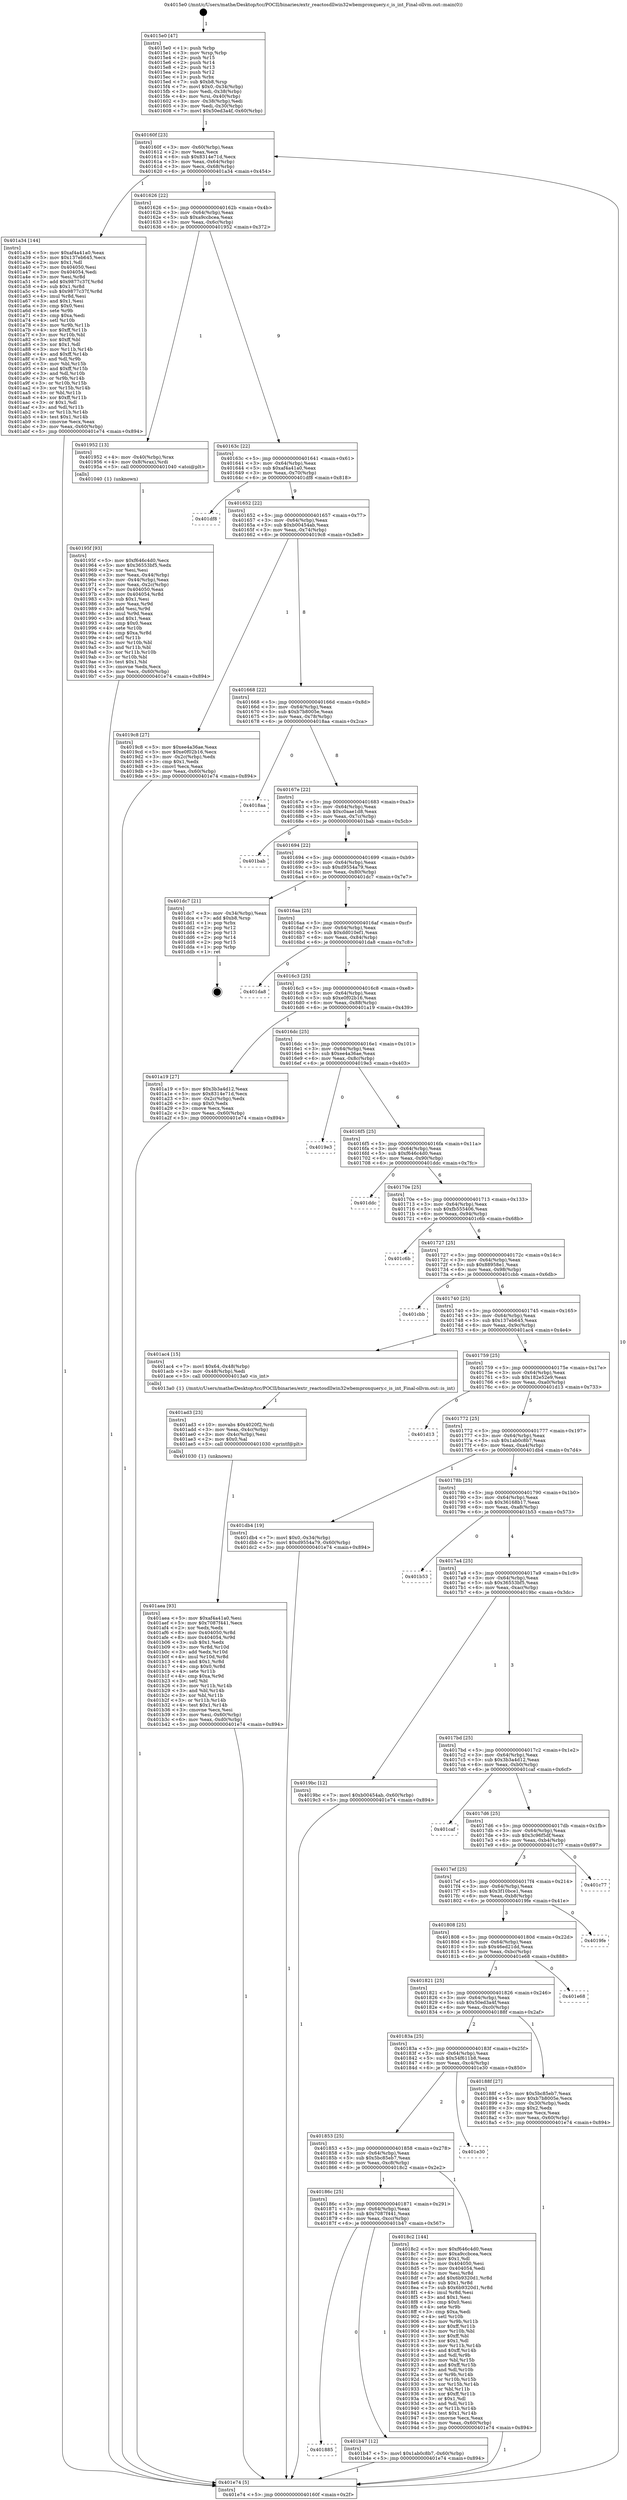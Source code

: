 digraph "0x4015e0" {
  label = "0x4015e0 (/mnt/c/Users/mathe/Desktop/tcc/POCII/binaries/extr_reactosdllwin32wbemproxquery.c_is_int_Final-ollvm.out::main(0))"
  labelloc = "t"
  node[shape=record]

  Entry [label="",width=0.3,height=0.3,shape=circle,fillcolor=black,style=filled]
  "0x40160f" [label="{
     0x40160f [23]\l
     | [instrs]\l
     &nbsp;&nbsp;0x40160f \<+3\>: mov -0x60(%rbp),%eax\l
     &nbsp;&nbsp;0x401612 \<+2\>: mov %eax,%ecx\l
     &nbsp;&nbsp;0x401614 \<+6\>: sub $0x8314e71d,%ecx\l
     &nbsp;&nbsp;0x40161a \<+3\>: mov %eax,-0x64(%rbp)\l
     &nbsp;&nbsp;0x40161d \<+3\>: mov %ecx,-0x68(%rbp)\l
     &nbsp;&nbsp;0x401620 \<+6\>: je 0000000000401a34 \<main+0x454\>\l
  }"]
  "0x401a34" [label="{
     0x401a34 [144]\l
     | [instrs]\l
     &nbsp;&nbsp;0x401a34 \<+5\>: mov $0xaf4a41a0,%eax\l
     &nbsp;&nbsp;0x401a39 \<+5\>: mov $0x137eb645,%ecx\l
     &nbsp;&nbsp;0x401a3e \<+2\>: mov $0x1,%dl\l
     &nbsp;&nbsp;0x401a40 \<+7\>: mov 0x404050,%esi\l
     &nbsp;&nbsp;0x401a47 \<+7\>: mov 0x404054,%edi\l
     &nbsp;&nbsp;0x401a4e \<+3\>: mov %esi,%r8d\l
     &nbsp;&nbsp;0x401a51 \<+7\>: add $0x9877c37f,%r8d\l
     &nbsp;&nbsp;0x401a58 \<+4\>: sub $0x1,%r8d\l
     &nbsp;&nbsp;0x401a5c \<+7\>: sub $0x9877c37f,%r8d\l
     &nbsp;&nbsp;0x401a63 \<+4\>: imul %r8d,%esi\l
     &nbsp;&nbsp;0x401a67 \<+3\>: and $0x1,%esi\l
     &nbsp;&nbsp;0x401a6a \<+3\>: cmp $0x0,%esi\l
     &nbsp;&nbsp;0x401a6d \<+4\>: sete %r9b\l
     &nbsp;&nbsp;0x401a71 \<+3\>: cmp $0xa,%edi\l
     &nbsp;&nbsp;0x401a74 \<+4\>: setl %r10b\l
     &nbsp;&nbsp;0x401a78 \<+3\>: mov %r9b,%r11b\l
     &nbsp;&nbsp;0x401a7b \<+4\>: xor $0xff,%r11b\l
     &nbsp;&nbsp;0x401a7f \<+3\>: mov %r10b,%bl\l
     &nbsp;&nbsp;0x401a82 \<+3\>: xor $0xff,%bl\l
     &nbsp;&nbsp;0x401a85 \<+3\>: xor $0x1,%dl\l
     &nbsp;&nbsp;0x401a88 \<+3\>: mov %r11b,%r14b\l
     &nbsp;&nbsp;0x401a8b \<+4\>: and $0xff,%r14b\l
     &nbsp;&nbsp;0x401a8f \<+3\>: and %dl,%r9b\l
     &nbsp;&nbsp;0x401a92 \<+3\>: mov %bl,%r15b\l
     &nbsp;&nbsp;0x401a95 \<+4\>: and $0xff,%r15b\l
     &nbsp;&nbsp;0x401a99 \<+3\>: and %dl,%r10b\l
     &nbsp;&nbsp;0x401a9c \<+3\>: or %r9b,%r14b\l
     &nbsp;&nbsp;0x401a9f \<+3\>: or %r10b,%r15b\l
     &nbsp;&nbsp;0x401aa2 \<+3\>: xor %r15b,%r14b\l
     &nbsp;&nbsp;0x401aa5 \<+3\>: or %bl,%r11b\l
     &nbsp;&nbsp;0x401aa8 \<+4\>: xor $0xff,%r11b\l
     &nbsp;&nbsp;0x401aac \<+3\>: or $0x1,%dl\l
     &nbsp;&nbsp;0x401aaf \<+3\>: and %dl,%r11b\l
     &nbsp;&nbsp;0x401ab2 \<+3\>: or %r11b,%r14b\l
     &nbsp;&nbsp;0x401ab5 \<+4\>: test $0x1,%r14b\l
     &nbsp;&nbsp;0x401ab9 \<+3\>: cmovne %ecx,%eax\l
     &nbsp;&nbsp;0x401abc \<+3\>: mov %eax,-0x60(%rbp)\l
     &nbsp;&nbsp;0x401abf \<+5\>: jmp 0000000000401e74 \<main+0x894\>\l
  }"]
  "0x401626" [label="{
     0x401626 [22]\l
     | [instrs]\l
     &nbsp;&nbsp;0x401626 \<+5\>: jmp 000000000040162b \<main+0x4b\>\l
     &nbsp;&nbsp;0x40162b \<+3\>: mov -0x64(%rbp),%eax\l
     &nbsp;&nbsp;0x40162e \<+5\>: sub $0xa9ccbcea,%eax\l
     &nbsp;&nbsp;0x401633 \<+3\>: mov %eax,-0x6c(%rbp)\l
     &nbsp;&nbsp;0x401636 \<+6\>: je 0000000000401952 \<main+0x372\>\l
  }"]
  Exit [label="",width=0.3,height=0.3,shape=circle,fillcolor=black,style=filled,peripheries=2]
  "0x401952" [label="{
     0x401952 [13]\l
     | [instrs]\l
     &nbsp;&nbsp;0x401952 \<+4\>: mov -0x40(%rbp),%rax\l
     &nbsp;&nbsp;0x401956 \<+4\>: mov 0x8(%rax),%rdi\l
     &nbsp;&nbsp;0x40195a \<+5\>: call 0000000000401040 \<atoi@plt\>\l
     | [calls]\l
     &nbsp;&nbsp;0x401040 \{1\} (unknown)\l
  }"]
  "0x40163c" [label="{
     0x40163c [22]\l
     | [instrs]\l
     &nbsp;&nbsp;0x40163c \<+5\>: jmp 0000000000401641 \<main+0x61\>\l
     &nbsp;&nbsp;0x401641 \<+3\>: mov -0x64(%rbp),%eax\l
     &nbsp;&nbsp;0x401644 \<+5\>: sub $0xaf4a41a0,%eax\l
     &nbsp;&nbsp;0x401649 \<+3\>: mov %eax,-0x70(%rbp)\l
     &nbsp;&nbsp;0x40164c \<+6\>: je 0000000000401df8 \<main+0x818\>\l
  }"]
  "0x401885" [label="{
     0x401885\l
  }", style=dashed]
  "0x401df8" [label="{
     0x401df8\l
  }", style=dashed]
  "0x401652" [label="{
     0x401652 [22]\l
     | [instrs]\l
     &nbsp;&nbsp;0x401652 \<+5\>: jmp 0000000000401657 \<main+0x77\>\l
     &nbsp;&nbsp;0x401657 \<+3\>: mov -0x64(%rbp),%eax\l
     &nbsp;&nbsp;0x40165a \<+5\>: sub $0xb00454ab,%eax\l
     &nbsp;&nbsp;0x40165f \<+3\>: mov %eax,-0x74(%rbp)\l
     &nbsp;&nbsp;0x401662 \<+6\>: je 00000000004019c8 \<main+0x3e8\>\l
  }"]
  "0x401b47" [label="{
     0x401b47 [12]\l
     | [instrs]\l
     &nbsp;&nbsp;0x401b47 \<+7\>: movl $0x1ab0c8b7,-0x60(%rbp)\l
     &nbsp;&nbsp;0x401b4e \<+5\>: jmp 0000000000401e74 \<main+0x894\>\l
  }"]
  "0x4019c8" [label="{
     0x4019c8 [27]\l
     | [instrs]\l
     &nbsp;&nbsp;0x4019c8 \<+5\>: mov $0xee4a36ae,%eax\l
     &nbsp;&nbsp;0x4019cd \<+5\>: mov $0xe0f02b16,%ecx\l
     &nbsp;&nbsp;0x4019d2 \<+3\>: mov -0x2c(%rbp),%edx\l
     &nbsp;&nbsp;0x4019d5 \<+3\>: cmp $0x1,%edx\l
     &nbsp;&nbsp;0x4019d8 \<+3\>: cmovl %ecx,%eax\l
     &nbsp;&nbsp;0x4019db \<+3\>: mov %eax,-0x60(%rbp)\l
     &nbsp;&nbsp;0x4019de \<+5\>: jmp 0000000000401e74 \<main+0x894\>\l
  }"]
  "0x401668" [label="{
     0x401668 [22]\l
     | [instrs]\l
     &nbsp;&nbsp;0x401668 \<+5\>: jmp 000000000040166d \<main+0x8d\>\l
     &nbsp;&nbsp;0x40166d \<+3\>: mov -0x64(%rbp),%eax\l
     &nbsp;&nbsp;0x401670 \<+5\>: sub $0xb7b8005e,%eax\l
     &nbsp;&nbsp;0x401675 \<+3\>: mov %eax,-0x78(%rbp)\l
     &nbsp;&nbsp;0x401678 \<+6\>: je 00000000004018aa \<main+0x2ca\>\l
  }"]
  "0x401aea" [label="{
     0x401aea [93]\l
     | [instrs]\l
     &nbsp;&nbsp;0x401aea \<+5\>: mov $0xaf4a41a0,%esi\l
     &nbsp;&nbsp;0x401aef \<+5\>: mov $0x7087f441,%ecx\l
     &nbsp;&nbsp;0x401af4 \<+2\>: xor %edx,%edx\l
     &nbsp;&nbsp;0x401af6 \<+8\>: mov 0x404050,%r8d\l
     &nbsp;&nbsp;0x401afe \<+8\>: mov 0x404054,%r9d\l
     &nbsp;&nbsp;0x401b06 \<+3\>: sub $0x1,%edx\l
     &nbsp;&nbsp;0x401b09 \<+3\>: mov %r8d,%r10d\l
     &nbsp;&nbsp;0x401b0c \<+3\>: add %edx,%r10d\l
     &nbsp;&nbsp;0x401b0f \<+4\>: imul %r10d,%r8d\l
     &nbsp;&nbsp;0x401b13 \<+4\>: and $0x1,%r8d\l
     &nbsp;&nbsp;0x401b17 \<+4\>: cmp $0x0,%r8d\l
     &nbsp;&nbsp;0x401b1b \<+4\>: sete %r11b\l
     &nbsp;&nbsp;0x401b1f \<+4\>: cmp $0xa,%r9d\l
     &nbsp;&nbsp;0x401b23 \<+3\>: setl %bl\l
     &nbsp;&nbsp;0x401b26 \<+3\>: mov %r11b,%r14b\l
     &nbsp;&nbsp;0x401b29 \<+3\>: and %bl,%r14b\l
     &nbsp;&nbsp;0x401b2c \<+3\>: xor %bl,%r11b\l
     &nbsp;&nbsp;0x401b2f \<+3\>: or %r11b,%r14b\l
     &nbsp;&nbsp;0x401b32 \<+4\>: test $0x1,%r14b\l
     &nbsp;&nbsp;0x401b36 \<+3\>: cmovne %ecx,%esi\l
     &nbsp;&nbsp;0x401b39 \<+3\>: mov %esi,-0x60(%rbp)\l
     &nbsp;&nbsp;0x401b3c \<+6\>: mov %eax,-0xd0(%rbp)\l
     &nbsp;&nbsp;0x401b42 \<+5\>: jmp 0000000000401e74 \<main+0x894\>\l
  }"]
  "0x4018aa" [label="{
     0x4018aa\l
  }", style=dashed]
  "0x40167e" [label="{
     0x40167e [22]\l
     | [instrs]\l
     &nbsp;&nbsp;0x40167e \<+5\>: jmp 0000000000401683 \<main+0xa3\>\l
     &nbsp;&nbsp;0x401683 \<+3\>: mov -0x64(%rbp),%eax\l
     &nbsp;&nbsp;0x401686 \<+5\>: sub $0xc0aae1d8,%eax\l
     &nbsp;&nbsp;0x40168b \<+3\>: mov %eax,-0x7c(%rbp)\l
     &nbsp;&nbsp;0x40168e \<+6\>: je 0000000000401bab \<main+0x5cb\>\l
  }"]
  "0x401ad3" [label="{
     0x401ad3 [23]\l
     | [instrs]\l
     &nbsp;&nbsp;0x401ad3 \<+10\>: movabs $0x4020f2,%rdi\l
     &nbsp;&nbsp;0x401add \<+3\>: mov %eax,-0x4c(%rbp)\l
     &nbsp;&nbsp;0x401ae0 \<+3\>: mov -0x4c(%rbp),%esi\l
     &nbsp;&nbsp;0x401ae3 \<+2\>: mov $0x0,%al\l
     &nbsp;&nbsp;0x401ae5 \<+5\>: call 0000000000401030 \<printf@plt\>\l
     | [calls]\l
     &nbsp;&nbsp;0x401030 \{1\} (unknown)\l
  }"]
  "0x401bab" [label="{
     0x401bab\l
  }", style=dashed]
  "0x401694" [label="{
     0x401694 [22]\l
     | [instrs]\l
     &nbsp;&nbsp;0x401694 \<+5\>: jmp 0000000000401699 \<main+0xb9\>\l
     &nbsp;&nbsp;0x401699 \<+3\>: mov -0x64(%rbp),%eax\l
     &nbsp;&nbsp;0x40169c \<+5\>: sub $0xd9554a79,%eax\l
     &nbsp;&nbsp;0x4016a1 \<+3\>: mov %eax,-0x80(%rbp)\l
     &nbsp;&nbsp;0x4016a4 \<+6\>: je 0000000000401dc7 \<main+0x7e7\>\l
  }"]
  "0x40195f" [label="{
     0x40195f [93]\l
     | [instrs]\l
     &nbsp;&nbsp;0x40195f \<+5\>: mov $0xf646c4d0,%ecx\l
     &nbsp;&nbsp;0x401964 \<+5\>: mov $0x36553bf5,%edx\l
     &nbsp;&nbsp;0x401969 \<+2\>: xor %esi,%esi\l
     &nbsp;&nbsp;0x40196b \<+3\>: mov %eax,-0x44(%rbp)\l
     &nbsp;&nbsp;0x40196e \<+3\>: mov -0x44(%rbp),%eax\l
     &nbsp;&nbsp;0x401971 \<+3\>: mov %eax,-0x2c(%rbp)\l
     &nbsp;&nbsp;0x401974 \<+7\>: mov 0x404050,%eax\l
     &nbsp;&nbsp;0x40197b \<+8\>: mov 0x404054,%r8d\l
     &nbsp;&nbsp;0x401983 \<+3\>: sub $0x1,%esi\l
     &nbsp;&nbsp;0x401986 \<+3\>: mov %eax,%r9d\l
     &nbsp;&nbsp;0x401989 \<+3\>: add %esi,%r9d\l
     &nbsp;&nbsp;0x40198c \<+4\>: imul %r9d,%eax\l
     &nbsp;&nbsp;0x401990 \<+3\>: and $0x1,%eax\l
     &nbsp;&nbsp;0x401993 \<+3\>: cmp $0x0,%eax\l
     &nbsp;&nbsp;0x401996 \<+4\>: sete %r10b\l
     &nbsp;&nbsp;0x40199a \<+4\>: cmp $0xa,%r8d\l
     &nbsp;&nbsp;0x40199e \<+4\>: setl %r11b\l
     &nbsp;&nbsp;0x4019a2 \<+3\>: mov %r10b,%bl\l
     &nbsp;&nbsp;0x4019a5 \<+3\>: and %r11b,%bl\l
     &nbsp;&nbsp;0x4019a8 \<+3\>: xor %r11b,%r10b\l
     &nbsp;&nbsp;0x4019ab \<+3\>: or %r10b,%bl\l
     &nbsp;&nbsp;0x4019ae \<+3\>: test $0x1,%bl\l
     &nbsp;&nbsp;0x4019b1 \<+3\>: cmovne %edx,%ecx\l
     &nbsp;&nbsp;0x4019b4 \<+3\>: mov %ecx,-0x60(%rbp)\l
     &nbsp;&nbsp;0x4019b7 \<+5\>: jmp 0000000000401e74 \<main+0x894\>\l
  }"]
  "0x401dc7" [label="{
     0x401dc7 [21]\l
     | [instrs]\l
     &nbsp;&nbsp;0x401dc7 \<+3\>: mov -0x34(%rbp),%eax\l
     &nbsp;&nbsp;0x401dca \<+7\>: add $0xb8,%rsp\l
     &nbsp;&nbsp;0x401dd1 \<+1\>: pop %rbx\l
     &nbsp;&nbsp;0x401dd2 \<+2\>: pop %r12\l
     &nbsp;&nbsp;0x401dd4 \<+2\>: pop %r13\l
     &nbsp;&nbsp;0x401dd6 \<+2\>: pop %r14\l
     &nbsp;&nbsp;0x401dd8 \<+2\>: pop %r15\l
     &nbsp;&nbsp;0x401dda \<+1\>: pop %rbp\l
     &nbsp;&nbsp;0x401ddb \<+1\>: ret\l
  }"]
  "0x4016aa" [label="{
     0x4016aa [25]\l
     | [instrs]\l
     &nbsp;&nbsp;0x4016aa \<+5\>: jmp 00000000004016af \<main+0xcf\>\l
     &nbsp;&nbsp;0x4016af \<+3\>: mov -0x64(%rbp),%eax\l
     &nbsp;&nbsp;0x4016b2 \<+5\>: sub $0xdd010ef1,%eax\l
     &nbsp;&nbsp;0x4016b7 \<+6\>: mov %eax,-0x84(%rbp)\l
     &nbsp;&nbsp;0x4016bd \<+6\>: je 0000000000401da8 \<main+0x7c8\>\l
  }"]
  "0x40186c" [label="{
     0x40186c [25]\l
     | [instrs]\l
     &nbsp;&nbsp;0x40186c \<+5\>: jmp 0000000000401871 \<main+0x291\>\l
     &nbsp;&nbsp;0x401871 \<+3\>: mov -0x64(%rbp),%eax\l
     &nbsp;&nbsp;0x401874 \<+5\>: sub $0x7087f441,%eax\l
     &nbsp;&nbsp;0x401879 \<+6\>: mov %eax,-0xcc(%rbp)\l
     &nbsp;&nbsp;0x40187f \<+6\>: je 0000000000401b47 \<main+0x567\>\l
  }"]
  "0x401da8" [label="{
     0x401da8\l
  }", style=dashed]
  "0x4016c3" [label="{
     0x4016c3 [25]\l
     | [instrs]\l
     &nbsp;&nbsp;0x4016c3 \<+5\>: jmp 00000000004016c8 \<main+0xe8\>\l
     &nbsp;&nbsp;0x4016c8 \<+3\>: mov -0x64(%rbp),%eax\l
     &nbsp;&nbsp;0x4016cb \<+5\>: sub $0xe0f02b16,%eax\l
     &nbsp;&nbsp;0x4016d0 \<+6\>: mov %eax,-0x88(%rbp)\l
     &nbsp;&nbsp;0x4016d6 \<+6\>: je 0000000000401a19 \<main+0x439\>\l
  }"]
  "0x4018c2" [label="{
     0x4018c2 [144]\l
     | [instrs]\l
     &nbsp;&nbsp;0x4018c2 \<+5\>: mov $0xf646c4d0,%eax\l
     &nbsp;&nbsp;0x4018c7 \<+5\>: mov $0xa9ccbcea,%ecx\l
     &nbsp;&nbsp;0x4018cc \<+2\>: mov $0x1,%dl\l
     &nbsp;&nbsp;0x4018ce \<+7\>: mov 0x404050,%esi\l
     &nbsp;&nbsp;0x4018d5 \<+7\>: mov 0x404054,%edi\l
     &nbsp;&nbsp;0x4018dc \<+3\>: mov %esi,%r8d\l
     &nbsp;&nbsp;0x4018df \<+7\>: add $0x6b9320d1,%r8d\l
     &nbsp;&nbsp;0x4018e6 \<+4\>: sub $0x1,%r8d\l
     &nbsp;&nbsp;0x4018ea \<+7\>: sub $0x6b9320d1,%r8d\l
     &nbsp;&nbsp;0x4018f1 \<+4\>: imul %r8d,%esi\l
     &nbsp;&nbsp;0x4018f5 \<+3\>: and $0x1,%esi\l
     &nbsp;&nbsp;0x4018f8 \<+3\>: cmp $0x0,%esi\l
     &nbsp;&nbsp;0x4018fb \<+4\>: sete %r9b\l
     &nbsp;&nbsp;0x4018ff \<+3\>: cmp $0xa,%edi\l
     &nbsp;&nbsp;0x401902 \<+4\>: setl %r10b\l
     &nbsp;&nbsp;0x401906 \<+3\>: mov %r9b,%r11b\l
     &nbsp;&nbsp;0x401909 \<+4\>: xor $0xff,%r11b\l
     &nbsp;&nbsp;0x40190d \<+3\>: mov %r10b,%bl\l
     &nbsp;&nbsp;0x401910 \<+3\>: xor $0xff,%bl\l
     &nbsp;&nbsp;0x401913 \<+3\>: xor $0x1,%dl\l
     &nbsp;&nbsp;0x401916 \<+3\>: mov %r11b,%r14b\l
     &nbsp;&nbsp;0x401919 \<+4\>: and $0xff,%r14b\l
     &nbsp;&nbsp;0x40191d \<+3\>: and %dl,%r9b\l
     &nbsp;&nbsp;0x401920 \<+3\>: mov %bl,%r15b\l
     &nbsp;&nbsp;0x401923 \<+4\>: and $0xff,%r15b\l
     &nbsp;&nbsp;0x401927 \<+3\>: and %dl,%r10b\l
     &nbsp;&nbsp;0x40192a \<+3\>: or %r9b,%r14b\l
     &nbsp;&nbsp;0x40192d \<+3\>: or %r10b,%r15b\l
     &nbsp;&nbsp;0x401930 \<+3\>: xor %r15b,%r14b\l
     &nbsp;&nbsp;0x401933 \<+3\>: or %bl,%r11b\l
     &nbsp;&nbsp;0x401936 \<+4\>: xor $0xff,%r11b\l
     &nbsp;&nbsp;0x40193a \<+3\>: or $0x1,%dl\l
     &nbsp;&nbsp;0x40193d \<+3\>: and %dl,%r11b\l
     &nbsp;&nbsp;0x401940 \<+3\>: or %r11b,%r14b\l
     &nbsp;&nbsp;0x401943 \<+4\>: test $0x1,%r14b\l
     &nbsp;&nbsp;0x401947 \<+3\>: cmovne %ecx,%eax\l
     &nbsp;&nbsp;0x40194a \<+3\>: mov %eax,-0x60(%rbp)\l
     &nbsp;&nbsp;0x40194d \<+5\>: jmp 0000000000401e74 \<main+0x894\>\l
  }"]
  "0x401a19" [label="{
     0x401a19 [27]\l
     | [instrs]\l
     &nbsp;&nbsp;0x401a19 \<+5\>: mov $0x3b3a4d12,%eax\l
     &nbsp;&nbsp;0x401a1e \<+5\>: mov $0x8314e71d,%ecx\l
     &nbsp;&nbsp;0x401a23 \<+3\>: mov -0x2c(%rbp),%edx\l
     &nbsp;&nbsp;0x401a26 \<+3\>: cmp $0x0,%edx\l
     &nbsp;&nbsp;0x401a29 \<+3\>: cmove %ecx,%eax\l
     &nbsp;&nbsp;0x401a2c \<+3\>: mov %eax,-0x60(%rbp)\l
     &nbsp;&nbsp;0x401a2f \<+5\>: jmp 0000000000401e74 \<main+0x894\>\l
  }"]
  "0x4016dc" [label="{
     0x4016dc [25]\l
     | [instrs]\l
     &nbsp;&nbsp;0x4016dc \<+5\>: jmp 00000000004016e1 \<main+0x101\>\l
     &nbsp;&nbsp;0x4016e1 \<+3\>: mov -0x64(%rbp),%eax\l
     &nbsp;&nbsp;0x4016e4 \<+5\>: sub $0xee4a36ae,%eax\l
     &nbsp;&nbsp;0x4016e9 \<+6\>: mov %eax,-0x8c(%rbp)\l
     &nbsp;&nbsp;0x4016ef \<+6\>: je 00000000004019e3 \<main+0x403\>\l
  }"]
  "0x401853" [label="{
     0x401853 [25]\l
     | [instrs]\l
     &nbsp;&nbsp;0x401853 \<+5\>: jmp 0000000000401858 \<main+0x278\>\l
     &nbsp;&nbsp;0x401858 \<+3\>: mov -0x64(%rbp),%eax\l
     &nbsp;&nbsp;0x40185b \<+5\>: sub $0x5bc85eb7,%eax\l
     &nbsp;&nbsp;0x401860 \<+6\>: mov %eax,-0xc8(%rbp)\l
     &nbsp;&nbsp;0x401866 \<+6\>: je 00000000004018c2 \<main+0x2e2\>\l
  }"]
  "0x4019e3" [label="{
     0x4019e3\l
  }", style=dashed]
  "0x4016f5" [label="{
     0x4016f5 [25]\l
     | [instrs]\l
     &nbsp;&nbsp;0x4016f5 \<+5\>: jmp 00000000004016fa \<main+0x11a\>\l
     &nbsp;&nbsp;0x4016fa \<+3\>: mov -0x64(%rbp),%eax\l
     &nbsp;&nbsp;0x4016fd \<+5\>: sub $0xf646c4d0,%eax\l
     &nbsp;&nbsp;0x401702 \<+6\>: mov %eax,-0x90(%rbp)\l
     &nbsp;&nbsp;0x401708 \<+6\>: je 0000000000401ddc \<main+0x7fc\>\l
  }"]
  "0x401e30" [label="{
     0x401e30\l
  }", style=dashed]
  "0x401ddc" [label="{
     0x401ddc\l
  }", style=dashed]
  "0x40170e" [label="{
     0x40170e [25]\l
     | [instrs]\l
     &nbsp;&nbsp;0x40170e \<+5\>: jmp 0000000000401713 \<main+0x133\>\l
     &nbsp;&nbsp;0x401713 \<+3\>: mov -0x64(%rbp),%eax\l
     &nbsp;&nbsp;0x401716 \<+5\>: sub $0xfb555406,%eax\l
     &nbsp;&nbsp;0x40171b \<+6\>: mov %eax,-0x94(%rbp)\l
     &nbsp;&nbsp;0x401721 \<+6\>: je 0000000000401c6b \<main+0x68b\>\l
  }"]
  "0x4015e0" [label="{
     0x4015e0 [47]\l
     | [instrs]\l
     &nbsp;&nbsp;0x4015e0 \<+1\>: push %rbp\l
     &nbsp;&nbsp;0x4015e1 \<+3\>: mov %rsp,%rbp\l
     &nbsp;&nbsp;0x4015e4 \<+2\>: push %r15\l
     &nbsp;&nbsp;0x4015e6 \<+2\>: push %r14\l
     &nbsp;&nbsp;0x4015e8 \<+2\>: push %r13\l
     &nbsp;&nbsp;0x4015ea \<+2\>: push %r12\l
     &nbsp;&nbsp;0x4015ec \<+1\>: push %rbx\l
     &nbsp;&nbsp;0x4015ed \<+7\>: sub $0xb8,%rsp\l
     &nbsp;&nbsp;0x4015f4 \<+7\>: movl $0x0,-0x34(%rbp)\l
     &nbsp;&nbsp;0x4015fb \<+3\>: mov %edi,-0x38(%rbp)\l
     &nbsp;&nbsp;0x4015fe \<+4\>: mov %rsi,-0x40(%rbp)\l
     &nbsp;&nbsp;0x401602 \<+3\>: mov -0x38(%rbp),%edi\l
     &nbsp;&nbsp;0x401605 \<+3\>: mov %edi,-0x30(%rbp)\l
     &nbsp;&nbsp;0x401608 \<+7\>: movl $0x50ed3a4f,-0x60(%rbp)\l
  }"]
  "0x401c6b" [label="{
     0x401c6b\l
  }", style=dashed]
  "0x401727" [label="{
     0x401727 [25]\l
     | [instrs]\l
     &nbsp;&nbsp;0x401727 \<+5\>: jmp 000000000040172c \<main+0x14c\>\l
     &nbsp;&nbsp;0x40172c \<+3\>: mov -0x64(%rbp),%eax\l
     &nbsp;&nbsp;0x40172f \<+5\>: sub $0x88958e1,%eax\l
     &nbsp;&nbsp;0x401734 \<+6\>: mov %eax,-0x98(%rbp)\l
     &nbsp;&nbsp;0x40173a \<+6\>: je 0000000000401cbb \<main+0x6db\>\l
  }"]
  "0x401e74" [label="{
     0x401e74 [5]\l
     | [instrs]\l
     &nbsp;&nbsp;0x401e74 \<+5\>: jmp 000000000040160f \<main+0x2f\>\l
  }"]
  "0x401cbb" [label="{
     0x401cbb\l
  }", style=dashed]
  "0x401740" [label="{
     0x401740 [25]\l
     | [instrs]\l
     &nbsp;&nbsp;0x401740 \<+5\>: jmp 0000000000401745 \<main+0x165\>\l
     &nbsp;&nbsp;0x401745 \<+3\>: mov -0x64(%rbp),%eax\l
     &nbsp;&nbsp;0x401748 \<+5\>: sub $0x137eb645,%eax\l
     &nbsp;&nbsp;0x40174d \<+6\>: mov %eax,-0x9c(%rbp)\l
     &nbsp;&nbsp;0x401753 \<+6\>: je 0000000000401ac4 \<main+0x4e4\>\l
  }"]
  "0x40183a" [label="{
     0x40183a [25]\l
     | [instrs]\l
     &nbsp;&nbsp;0x40183a \<+5\>: jmp 000000000040183f \<main+0x25f\>\l
     &nbsp;&nbsp;0x40183f \<+3\>: mov -0x64(%rbp),%eax\l
     &nbsp;&nbsp;0x401842 \<+5\>: sub $0x54f611b8,%eax\l
     &nbsp;&nbsp;0x401847 \<+6\>: mov %eax,-0xc4(%rbp)\l
     &nbsp;&nbsp;0x40184d \<+6\>: je 0000000000401e30 \<main+0x850\>\l
  }"]
  "0x401ac4" [label="{
     0x401ac4 [15]\l
     | [instrs]\l
     &nbsp;&nbsp;0x401ac4 \<+7\>: movl $0x64,-0x48(%rbp)\l
     &nbsp;&nbsp;0x401acb \<+3\>: mov -0x48(%rbp),%edi\l
     &nbsp;&nbsp;0x401ace \<+5\>: call 00000000004013a0 \<is_int\>\l
     | [calls]\l
     &nbsp;&nbsp;0x4013a0 \{1\} (/mnt/c/Users/mathe/Desktop/tcc/POCII/binaries/extr_reactosdllwin32wbemproxquery.c_is_int_Final-ollvm.out::is_int)\l
  }"]
  "0x401759" [label="{
     0x401759 [25]\l
     | [instrs]\l
     &nbsp;&nbsp;0x401759 \<+5\>: jmp 000000000040175e \<main+0x17e\>\l
     &nbsp;&nbsp;0x40175e \<+3\>: mov -0x64(%rbp),%eax\l
     &nbsp;&nbsp;0x401761 \<+5\>: sub $0x182e52e9,%eax\l
     &nbsp;&nbsp;0x401766 \<+6\>: mov %eax,-0xa0(%rbp)\l
     &nbsp;&nbsp;0x40176c \<+6\>: je 0000000000401d13 \<main+0x733\>\l
  }"]
  "0x40188f" [label="{
     0x40188f [27]\l
     | [instrs]\l
     &nbsp;&nbsp;0x40188f \<+5\>: mov $0x5bc85eb7,%eax\l
     &nbsp;&nbsp;0x401894 \<+5\>: mov $0xb7b8005e,%ecx\l
     &nbsp;&nbsp;0x401899 \<+3\>: mov -0x30(%rbp),%edx\l
     &nbsp;&nbsp;0x40189c \<+3\>: cmp $0x2,%edx\l
     &nbsp;&nbsp;0x40189f \<+3\>: cmovne %ecx,%eax\l
     &nbsp;&nbsp;0x4018a2 \<+3\>: mov %eax,-0x60(%rbp)\l
     &nbsp;&nbsp;0x4018a5 \<+5\>: jmp 0000000000401e74 \<main+0x894\>\l
  }"]
  "0x401d13" [label="{
     0x401d13\l
  }", style=dashed]
  "0x401772" [label="{
     0x401772 [25]\l
     | [instrs]\l
     &nbsp;&nbsp;0x401772 \<+5\>: jmp 0000000000401777 \<main+0x197\>\l
     &nbsp;&nbsp;0x401777 \<+3\>: mov -0x64(%rbp),%eax\l
     &nbsp;&nbsp;0x40177a \<+5\>: sub $0x1ab0c8b7,%eax\l
     &nbsp;&nbsp;0x40177f \<+6\>: mov %eax,-0xa4(%rbp)\l
     &nbsp;&nbsp;0x401785 \<+6\>: je 0000000000401db4 \<main+0x7d4\>\l
  }"]
  "0x401821" [label="{
     0x401821 [25]\l
     | [instrs]\l
     &nbsp;&nbsp;0x401821 \<+5\>: jmp 0000000000401826 \<main+0x246\>\l
     &nbsp;&nbsp;0x401826 \<+3\>: mov -0x64(%rbp),%eax\l
     &nbsp;&nbsp;0x401829 \<+5\>: sub $0x50ed3a4f,%eax\l
     &nbsp;&nbsp;0x40182e \<+6\>: mov %eax,-0xc0(%rbp)\l
     &nbsp;&nbsp;0x401834 \<+6\>: je 000000000040188f \<main+0x2af\>\l
  }"]
  "0x401db4" [label="{
     0x401db4 [19]\l
     | [instrs]\l
     &nbsp;&nbsp;0x401db4 \<+7\>: movl $0x0,-0x34(%rbp)\l
     &nbsp;&nbsp;0x401dbb \<+7\>: movl $0xd9554a79,-0x60(%rbp)\l
     &nbsp;&nbsp;0x401dc2 \<+5\>: jmp 0000000000401e74 \<main+0x894\>\l
  }"]
  "0x40178b" [label="{
     0x40178b [25]\l
     | [instrs]\l
     &nbsp;&nbsp;0x40178b \<+5\>: jmp 0000000000401790 \<main+0x1b0\>\l
     &nbsp;&nbsp;0x401790 \<+3\>: mov -0x64(%rbp),%eax\l
     &nbsp;&nbsp;0x401793 \<+5\>: sub $0x36168b17,%eax\l
     &nbsp;&nbsp;0x401798 \<+6\>: mov %eax,-0xa8(%rbp)\l
     &nbsp;&nbsp;0x40179e \<+6\>: je 0000000000401b53 \<main+0x573\>\l
  }"]
  "0x401e68" [label="{
     0x401e68\l
  }", style=dashed]
  "0x401b53" [label="{
     0x401b53\l
  }", style=dashed]
  "0x4017a4" [label="{
     0x4017a4 [25]\l
     | [instrs]\l
     &nbsp;&nbsp;0x4017a4 \<+5\>: jmp 00000000004017a9 \<main+0x1c9\>\l
     &nbsp;&nbsp;0x4017a9 \<+3\>: mov -0x64(%rbp),%eax\l
     &nbsp;&nbsp;0x4017ac \<+5\>: sub $0x36553bf5,%eax\l
     &nbsp;&nbsp;0x4017b1 \<+6\>: mov %eax,-0xac(%rbp)\l
     &nbsp;&nbsp;0x4017b7 \<+6\>: je 00000000004019bc \<main+0x3dc\>\l
  }"]
  "0x401808" [label="{
     0x401808 [25]\l
     | [instrs]\l
     &nbsp;&nbsp;0x401808 \<+5\>: jmp 000000000040180d \<main+0x22d\>\l
     &nbsp;&nbsp;0x40180d \<+3\>: mov -0x64(%rbp),%eax\l
     &nbsp;&nbsp;0x401810 \<+5\>: sub $0x46ed21dd,%eax\l
     &nbsp;&nbsp;0x401815 \<+6\>: mov %eax,-0xbc(%rbp)\l
     &nbsp;&nbsp;0x40181b \<+6\>: je 0000000000401e68 \<main+0x888\>\l
  }"]
  "0x4019bc" [label="{
     0x4019bc [12]\l
     | [instrs]\l
     &nbsp;&nbsp;0x4019bc \<+7\>: movl $0xb00454ab,-0x60(%rbp)\l
     &nbsp;&nbsp;0x4019c3 \<+5\>: jmp 0000000000401e74 \<main+0x894\>\l
  }"]
  "0x4017bd" [label="{
     0x4017bd [25]\l
     | [instrs]\l
     &nbsp;&nbsp;0x4017bd \<+5\>: jmp 00000000004017c2 \<main+0x1e2\>\l
     &nbsp;&nbsp;0x4017c2 \<+3\>: mov -0x64(%rbp),%eax\l
     &nbsp;&nbsp;0x4017c5 \<+5\>: sub $0x3b3a4d12,%eax\l
     &nbsp;&nbsp;0x4017ca \<+6\>: mov %eax,-0xb0(%rbp)\l
     &nbsp;&nbsp;0x4017d0 \<+6\>: je 0000000000401caf \<main+0x6cf\>\l
  }"]
  "0x4019fe" [label="{
     0x4019fe\l
  }", style=dashed]
  "0x401caf" [label="{
     0x401caf\l
  }", style=dashed]
  "0x4017d6" [label="{
     0x4017d6 [25]\l
     | [instrs]\l
     &nbsp;&nbsp;0x4017d6 \<+5\>: jmp 00000000004017db \<main+0x1fb\>\l
     &nbsp;&nbsp;0x4017db \<+3\>: mov -0x64(%rbp),%eax\l
     &nbsp;&nbsp;0x4017de \<+5\>: sub $0x3c96f5df,%eax\l
     &nbsp;&nbsp;0x4017e3 \<+6\>: mov %eax,-0xb4(%rbp)\l
     &nbsp;&nbsp;0x4017e9 \<+6\>: je 0000000000401c77 \<main+0x697\>\l
  }"]
  "0x4017ef" [label="{
     0x4017ef [25]\l
     | [instrs]\l
     &nbsp;&nbsp;0x4017ef \<+5\>: jmp 00000000004017f4 \<main+0x214\>\l
     &nbsp;&nbsp;0x4017f4 \<+3\>: mov -0x64(%rbp),%eax\l
     &nbsp;&nbsp;0x4017f7 \<+5\>: sub $0x3f10bce1,%eax\l
     &nbsp;&nbsp;0x4017fc \<+6\>: mov %eax,-0xb8(%rbp)\l
     &nbsp;&nbsp;0x401802 \<+6\>: je 00000000004019fe \<main+0x41e\>\l
  }"]
  "0x401c77" [label="{
     0x401c77\l
  }", style=dashed]
  Entry -> "0x4015e0" [label=" 1"]
  "0x40160f" -> "0x401a34" [label=" 1"]
  "0x40160f" -> "0x401626" [label=" 10"]
  "0x401dc7" -> Exit [label=" 1"]
  "0x401626" -> "0x401952" [label=" 1"]
  "0x401626" -> "0x40163c" [label=" 9"]
  "0x401db4" -> "0x401e74" [label=" 1"]
  "0x40163c" -> "0x401df8" [label=" 0"]
  "0x40163c" -> "0x401652" [label=" 9"]
  "0x401b47" -> "0x401e74" [label=" 1"]
  "0x401652" -> "0x4019c8" [label=" 1"]
  "0x401652" -> "0x401668" [label=" 8"]
  "0x40186c" -> "0x401885" [label=" 0"]
  "0x401668" -> "0x4018aa" [label=" 0"]
  "0x401668" -> "0x40167e" [label=" 8"]
  "0x40186c" -> "0x401b47" [label=" 1"]
  "0x40167e" -> "0x401bab" [label=" 0"]
  "0x40167e" -> "0x401694" [label=" 8"]
  "0x401aea" -> "0x401e74" [label=" 1"]
  "0x401694" -> "0x401dc7" [label=" 1"]
  "0x401694" -> "0x4016aa" [label=" 7"]
  "0x401ad3" -> "0x401aea" [label=" 1"]
  "0x4016aa" -> "0x401da8" [label=" 0"]
  "0x4016aa" -> "0x4016c3" [label=" 7"]
  "0x401ac4" -> "0x401ad3" [label=" 1"]
  "0x4016c3" -> "0x401a19" [label=" 1"]
  "0x4016c3" -> "0x4016dc" [label=" 6"]
  "0x401a34" -> "0x401e74" [label=" 1"]
  "0x4016dc" -> "0x4019e3" [label=" 0"]
  "0x4016dc" -> "0x4016f5" [label=" 6"]
  "0x4019c8" -> "0x401e74" [label=" 1"]
  "0x4016f5" -> "0x401ddc" [label=" 0"]
  "0x4016f5" -> "0x40170e" [label=" 6"]
  "0x4019bc" -> "0x401e74" [label=" 1"]
  "0x40170e" -> "0x401c6b" [label=" 0"]
  "0x40170e" -> "0x401727" [label=" 6"]
  "0x401952" -> "0x40195f" [label=" 1"]
  "0x401727" -> "0x401cbb" [label=" 0"]
  "0x401727" -> "0x401740" [label=" 6"]
  "0x4018c2" -> "0x401e74" [label=" 1"]
  "0x401740" -> "0x401ac4" [label=" 1"]
  "0x401740" -> "0x401759" [label=" 5"]
  "0x401853" -> "0x40186c" [label=" 1"]
  "0x401759" -> "0x401d13" [label=" 0"]
  "0x401759" -> "0x401772" [label=" 5"]
  "0x401853" -> "0x4018c2" [label=" 1"]
  "0x401772" -> "0x401db4" [label=" 1"]
  "0x401772" -> "0x40178b" [label=" 4"]
  "0x40183a" -> "0x401853" [label=" 2"]
  "0x40178b" -> "0x401b53" [label=" 0"]
  "0x40178b" -> "0x4017a4" [label=" 4"]
  "0x40183a" -> "0x401e30" [label=" 0"]
  "0x4017a4" -> "0x4019bc" [label=" 1"]
  "0x4017a4" -> "0x4017bd" [label=" 3"]
  "0x401e74" -> "0x40160f" [label=" 10"]
  "0x4017bd" -> "0x401caf" [label=" 0"]
  "0x4017bd" -> "0x4017d6" [label=" 3"]
  "0x4015e0" -> "0x40160f" [label=" 1"]
  "0x4017d6" -> "0x401c77" [label=" 0"]
  "0x4017d6" -> "0x4017ef" [label=" 3"]
  "0x40188f" -> "0x401e74" [label=" 1"]
  "0x4017ef" -> "0x4019fe" [label=" 0"]
  "0x4017ef" -> "0x401808" [label=" 3"]
  "0x40195f" -> "0x401e74" [label=" 1"]
  "0x401808" -> "0x401e68" [label=" 0"]
  "0x401808" -> "0x401821" [label=" 3"]
  "0x401a19" -> "0x401e74" [label=" 1"]
  "0x401821" -> "0x40188f" [label=" 1"]
  "0x401821" -> "0x40183a" [label=" 2"]
}
